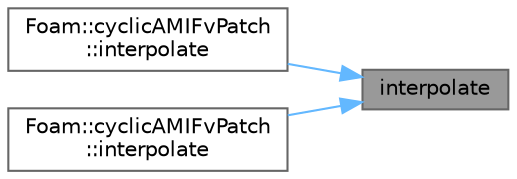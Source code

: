 digraph "interpolate"
{
 // LATEX_PDF_SIZE
  bgcolor="transparent";
  edge [fontname=Helvetica,fontsize=10,labelfontname=Helvetica,labelfontsize=10];
  node [fontname=Helvetica,fontsize=10,shape=box,height=0.2,width=0.4];
  rankdir="RL";
  Node1 [id="Node000001",label="interpolate",height=0.2,width=0.4,color="gray40", fillcolor="grey60", style="filled", fontcolor="black",tooltip=" "];
  Node1 -> Node2 [id="edge1_Node000001_Node000002",dir="back",color="steelblue1",style="solid",tooltip=" "];
  Node2 [id="Node000002",label="Foam::cyclicAMIFvPatch\l::interpolate",height=0.2,width=0.4,color="grey40", fillcolor="white", style="filled",URL="$classFoam_1_1cyclicAMIFvPatch.html#a99e667bddc74849e354b20594b4bb24c",tooltip=" "];
  Node1 -> Node3 [id="edge2_Node000001_Node000003",dir="back",color="steelblue1",style="solid",tooltip=" "];
  Node3 [id="Node000003",label="Foam::cyclicAMIFvPatch\l::interpolate",height=0.2,width=0.4,color="grey40", fillcolor="white", style="filled",URL="$classFoam_1_1cyclicAMIFvPatch.html#ad64a30fd81a73d135b6cd5e8c95513b2",tooltip=" "];
}

